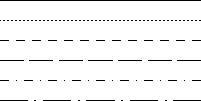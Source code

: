 void testline(real y) {
  draw((0,y)--(100,y),currentpen+solid);
  draw((0,y-10)--(100,y-10),currentpen+dotted);
  draw((0,y-20)--(100,y-20),currentpen+dashed);
  draw((0,y-30)--(100,y-30),currentpen+longdashed);
  draw((0,y-40)--(100,y-40),currentpen+dashdotted);
  draw((0,y-50)--(100,y-50),currentpen+longdashdotted);
} 

currentpen=linewidth(0.5);
testline(100);

shipout();
